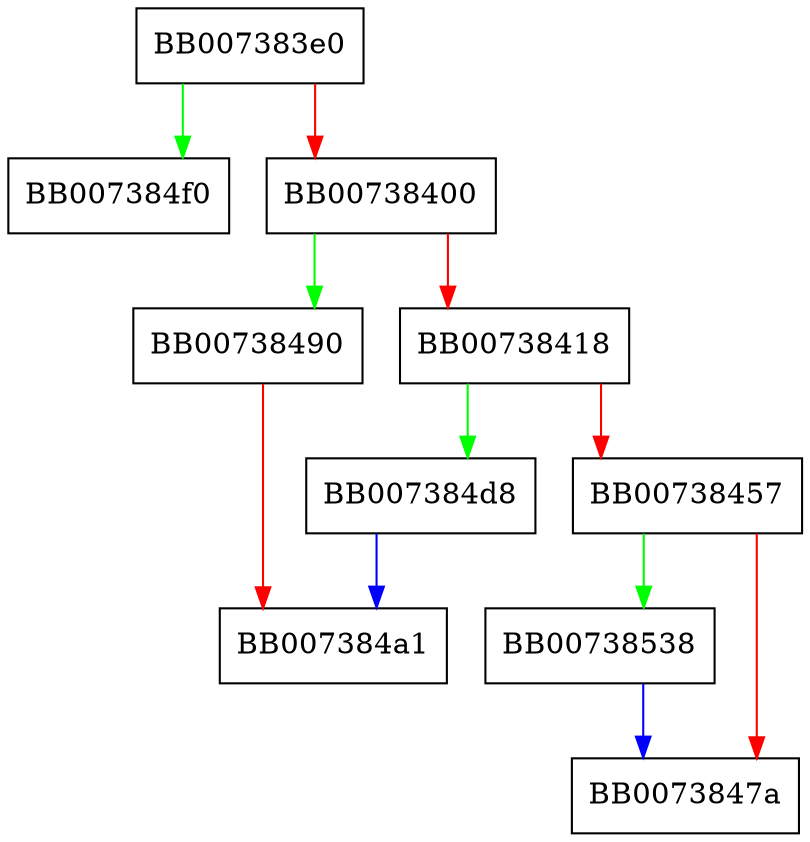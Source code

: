 digraph CTLOG_new_from_base64_ex {
  node [shape="box"];
  graph [splines=ortho];
  BB007383e0 -> BB007384f0 [color="green"];
  BB007383e0 -> BB00738400 [color="red"];
  BB00738400 -> BB00738490 [color="green"];
  BB00738400 -> BB00738418 [color="red"];
  BB00738418 -> BB007384d8 [color="green"];
  BB00738418 -> BB00738457 [color="red"];
  BB00738457 -> BB00738538 [color="green"];
  BB00738457 -> BB0073847a [color="red"];
  BB00738490 -> BB007384a1 [color="red"];
  BB007384d8 -> BB007384a1 [color="blue"];
  BB00738538 -> BB0073847a [color="blue"];
}